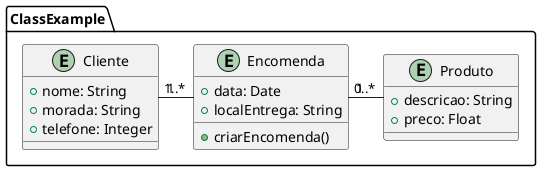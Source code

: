 @startuml
package ClassExample{

    entity Cliente {
        +nome: String
        +morada: String
        +telefone: Integer
    }

    entity Encomenda {
        +data: Date
        +localEntrega: String
        +criarEncomenda()
    }

    entity Produto {
        +descricao: String
        +preco: Float
    }

    Cliente "1" - "1..*" Encomenda
    Encomenda "1" - "0..*" Produto
}
@enduml